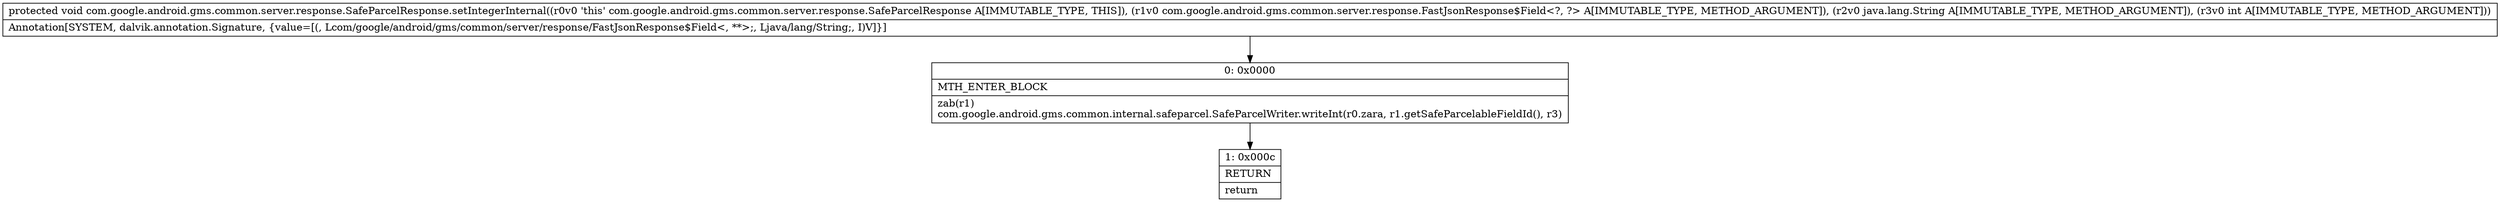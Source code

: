digraph "CFG forcom.google.android.gms.common.server.response.SafeParcelResponse.setIntegerInternal(Lcom\/google\/android\/gms\/common\/server\/response\/FastJsonResponse$Field;Ljava\/lang\/String;I)V" {
Node_0 [shape=record,label="{0\:\ 0x0000|MTH_ENTER_BLOCK\l|zab(r1)\lcom.google.android.gms.common.internal.safeparcel.SafeParcelWriter.writeInt(r0.zara, r1.getSafeParcelableFieldId(), r3)\l}"];
Node_1 [shape=record,label="{1\:\ 0x000c|RETURN\l|return\l}"];
MethodNode[shape=record,label="{protected void com.google.android.gms.common.server.response.SafeParcelResponse.setIntegerInternal((r0v0 'this' com.google.android.gms.common.server.response.SafeParcelResponse A[IMMUTABLE_TYPE, THIS]), (r1v0 com.google.android.gms.common.server.response.FastJsonResponse$Field\<?, ?\> A[IMMUTABLE_TYPE, METHOD_ARGUMENT]), (r2v0 java.lang.String A[IMMUTABLE_TYPE, METHOD_ARGUMENT]), (r3v0 int A[IMMUTABLE_TYPE, METHOD_ARGUMENT]))  | Annotation[SYSTEM, dalvik.annotation.Signature, \{value=[(, Lcom\/google\/android\/gms\/common\/server\/response\/FastJsonResponse$Field\<, **\>;, Ljava\/lang\/String;, I)V]\}]\l}"];
MethodNode -> Node_0;
Node_0 -> Node_1;
}

